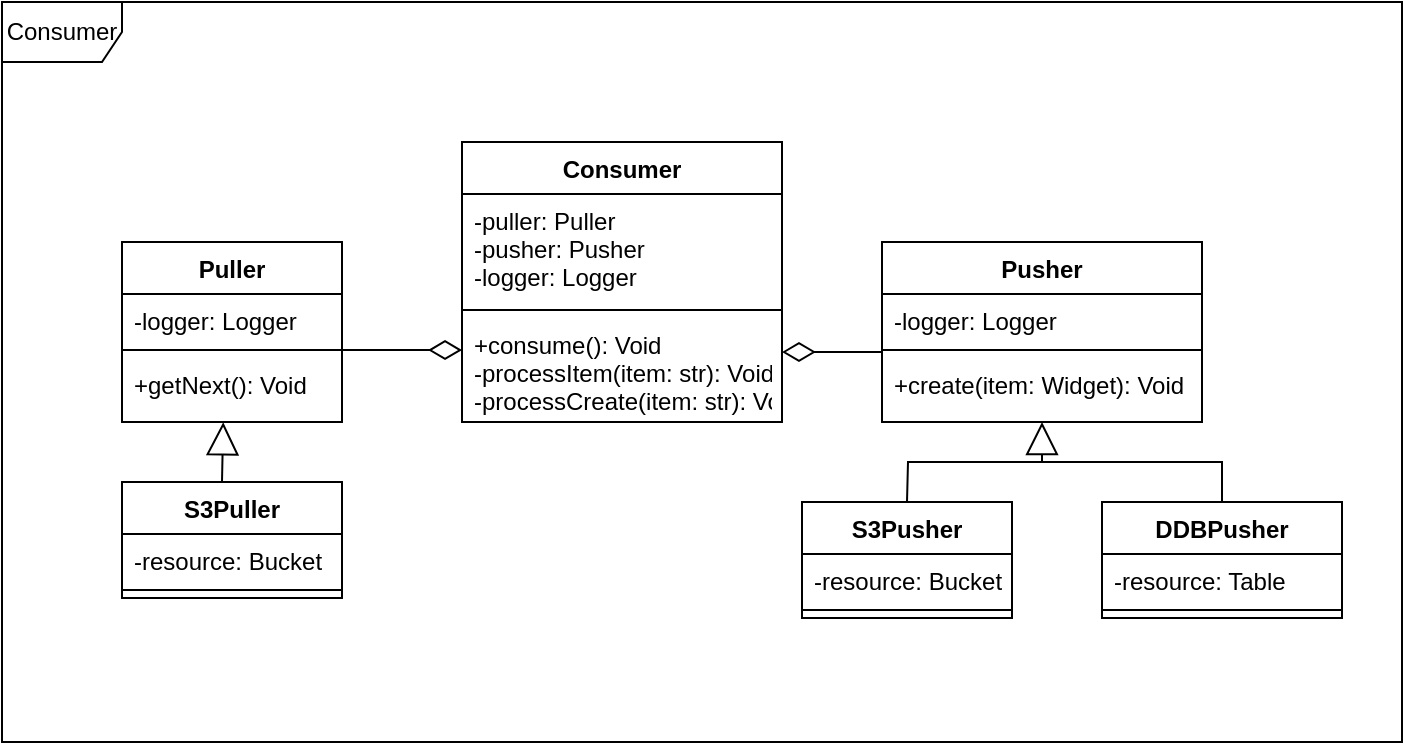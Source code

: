 <mxfile version="20.5.1" type="device"><diagram id="P4-qd9ZmCIGyRa5R4IMU" name="Page-1"><mxGraphModel dx="1178" dy="641" grid="1" gridSize="10" guides="1" tooltips="1" connect="1" arrows="1" fold="1" page="1" pageScale="1" pageWidth="850" pageHeight="1100" math="0" shadow="0"><root><mxCell id="0"/><mxCell id="1" parent="0"/><mxCell id="scA4JSxjRdj55viir4Tb-5" value="Consumer" style="swimlane;fontStyle=1;align=center;verticalAlign=top;childLayout=stackLayout;horizontal=1;startSize=26;horizontalStack=0;resizeParent=1;resizeParentMax=0;resizeLast=0;collapsible=1;marginBottom=0;" parent="1" vertex="1"><mxGeometry x="360" y="390" width="160" height="140" as="geometry"/></mxCell><mxCell id="scA4JSxjRdj55viir4Tb-6" value="-puller: Puller&#10;-pusher: Pusher&#10;-logger: Logger" style="text;strokeColor=none;fillColor=none;align=left;verticalAlign=top;spacingLeft=4;spacingRight=4;overflow=hidden;rotatable=0;points=[[0,0.5],[1,0.5]];portConstraint=eastwest;" parent="scA4JSxjRdj55viir4Tb-5" vertex="1"><mxGeometry y="26" width="160" height="54" as="geometry"/></mxCell><mxCell id="scA4JSxjRdj55viir4Tb-7" value="" style="line;strokeWidth=1;fillColor=none;align=left;verticalAlign=middle;spacingTop=-1;spacingLeft=3;spacingRight=3;rotatable=0;labelPosition=right;points=[];portConstraint=eastwest;strokeColor=inherit;" parent="scA4JSxjRdj55viir4Tb-5" vertex="1"><mxGeometry y="80" width="160" height="8" as="geometry"/></mxCell><mxCell id="scA4JSxjRdj55viir4Tb-8" value="+consume(): Void&#10;-processItem(item: str): Void&#10;-processCreate(item: str): Void&#10;" style="text;strokeColor=none;fillColor=none;align=left;verticalAlign=top;spacingLeft=4;spacingRight=4;overflow=hidden;rotatable=0;points=[[0,0.5],[1,0.5]];portConstraint=eastwest;" parent="scA4JSxjRdj55viir4Tb-5" vertex="1"><mxGeometry y="88" width="160" height="52" as="geometry"/></mxCell><mxCell id="scA4JSxjRdj55viir4Tb-9" value="Pusher" style="swimlane;fontStyle=1;align=center;verticalAlign=top;childLayout=stackLayout;horizontal=1;startSize=26;horizontalStack=0;resizeParent=1;resizeParentMax=0;resizeLast=0;collapsible=1;marginBottom=0;" parent="1" vertex="1"><mxGeometry x="570" y="440" width="160" height="90" as="geometry"/></mxCell><mxCell id="scA4JSxjRdj55viir4Tb-10" value="-logger: Logger" style="text;strokeColor=none;fillColor=none;align=left;verticalAlign=top;spacingLeft=4;spacingRight=4;overflow=hidden;rotatable=0;points=[[0,0.5],[1,0.5]];portConstraint=eastwest;" parent="scA4JSxjRdj55viir4Tb-9" vertex="1"><mxGeometry y="26" width="160" height="24" as="geometry"/></mxCell><mxCell id="scA4JSxjRdj55viir4Tb-11" value="" style="line;strokeWidth=1;fillColor=none;align=left;verticalAlign=middle;spacingTop=-1;spacingLeft=3;spacingRight=3;rotatable=0;labelPosition=right;points=[];portConstraint=eastwest;strokeColor=inherit;" parent="scA4JSxjRdj55viir4Tb-9" vertex="1"><mxGeometry y="50" width="160" height="8" as="geometry"/></mxCell><mxCell id="scA4JSxjRdj55viir4Tb-12" value="+create(item: Widget): Void" style="text;strokeColor=none;fillColor=none;align=left;verticalAlign=top;spacingLeft=4;spacingRight=4;overflow=hidden;rotatable=0;points=[[0,0.5],[1,0.5]];portConstraint=eastwest;" parent="scA4JSxjRdj55viir4Tb-9" vertex="1"><mxGeometry y="58" width="160" height="32" as="geometry"/></mxCell><mxCell id="scA4JSxjRdj55viir4Tb-13" value="S3Pusher" style="swimlane;fontStyle=1;align=center;verticalAlign=top;childLayout=stackLayout;horizontal=1;startSize=26;horizontalStack=0;resizeParent=1;resizeParentMax=0;resizeLast=0;collapsible=1;marginBottom=0;" parent="1" vertex="1"><mxGeometry x="530" y="570" width="105" height="58" as="geometry"/></mxCell><mxCell id="scA4JSxjRdj55viir4Tb-14" value="-resource: Bucket" style="text;strokeColor=none;fillColor=none;align=left;verticalAlign=top;spacingLeft=4;spacingRight=4;overflow=hidden;rotatable=0;points=[[0,0.5],[1,0.5]];portConstraint=eastwest;" parent="scA4JSxjRdj55viir4Tb-13" vertex="1"><mxGeometry y="26" width="105" height="24" as="geometry"/></mxCell><mxCell id="scA4JSxjRdj55viir4Tb-15" value="" style="line;strokeWidth=1;fillColor=none;align=left;verticalAlign=middle;spacingTop=-1;spacingLeft=3;spacingRight=3;rotatable=0;labelPosition=right;points=[];portConstraint=eastwest;strokeColor=inherit;" parent="scA4JSxjRdj55viir4Tb-13" vertex="1"><mxGeometry y="50" width="105" height="8" as="geometry"/></mxCell><mxCell id="scA4JSxjRdj55viir4Tb-19" value="DDBPusher" style="swimlane;fontStyle=1;align=center;verticalAlign=top;childLayout=stackLayout;horizontal=1;startSize=26;horizontalStack=0;resizeParent=1;resizeParentMax=0;resizeLast=0;collapsible=1;marginBottom=0;" parent="1" vertex="1"><mxGeometry x="680" y="570" width="120" height="58" as="geometry"/></mxCell><mxCell id="scA4JSxjRdj55viir4Tb-20" value="-resource: Table" style="text;strokeColor=none;fillColor=none;align=left;verticalAlign=top;spacingLeft=4;spacingRight=4;overflow=hidden;rotatable=0;points=[[0,0.5],[1,0.5]];portConstraint=eastwest;" parent="scA4JSxjRdj55viir4Tb-19" vertex="1"><mxGeometry y="26" width="120" height="24" as="geometry"/></mxCell><mxCell id="scA4JSxjRdj55viir4Tb-21" value="" style="line;strokeWidth=1;fillColor=none;align=left;verticalAlign=middle;spacingTop=-1;spacingLeft=3;spacingRight=3;rotatable=0;labelPosition=right;points=[];portConstraint=eastwest;strokeColor=inherit;" parent="scA4JSxjRdj55viir4Tb-19" vertex="1"><mxGeometry y="50" width="120" height="8" as="geometry"/></mxCell><mxCell id="scA4JSxjRdj55viir4Tb-22" value="Puller" style="swimlane;fontStyle=1;align=center;verticalAlign=top;childLayout=stackLayout;horizontal=1;startSize=26;horizontalStack=0;resizeParent=1;resizeParentMax=0;resizeLast=0;collapsible=1;marginBottom=0;" parent="1" vertex="1"><mxGeometry x="190" y="440" width="110" height="90" as="geometry"/></mxCell><mxCell id="scA4JSxjRdj55viir4Tb-23" value="-logger: Logger" style="text;strokeColor=none;fillColor=none;align=left;verticalAlign=top;spacingLeft=4;spacingRight=4;overflow=hidden;rotatable=0;points=[[0,0.5],[1,0.5]];portConstraint=eastwest;" parent="scA4JSxjRdj55viir4Tb-22" vertex="1"><mxGeometry y="26" width="110" height="24" as="geometry"/></mxCell><mxCell id="scA4JSxjRdj55viir4Tb-24" value="" style="line;strokeWidth=1;fillColor=none;align=left;verticalAlign=middle;spacingTop=-1;spacingLeft=3;spacingRight=3;rotatable=0;labelPosition=right;points=[];portConstraint=eastwest;strokeColor=inherit;" parent="scA4JSxjRdj55viir4Tb-22" vertex="1"><mxGeometry y="50" width="110" height="8" as="geometry"/></mxCell><mxCell id="scA4JSxjRdj55viir4Tb-25" value="+getNext(): Void" style="text;strokeColor=none;fillColor=none;align=left;verticalAlign=top;spacingLeft=4;spacingRight=4;overflow=hidden;rotatable=0;points=[[0,0.5],[1,0.5]];portConstraint=eastwest;" parent="scA4JSxjRdj55viir4Tb-22" vertex="1"><mxGeometry y="58" width="110" height="32" as="geometry"/></mxCell><mxCell id="scA4JSxjRdj55viir4Tb-26" value="S3Puller" style="swimlane;fontStyle=1;align=center;verticalAlign=top;childLayout=stackLayout;horizontal=1;startSize=26;horizontalStack=0;resizeParent=1;resizeParentMax=0;resizeLast=0;collapsible=1;marginBottom=0;" parent="1" vertex="1"><mxGeometry x="190" y="560" width="110" height="58" as="geometry"/></mxCell><mxCell id="scA4JSxjRdj55viir4Tb-27" value="-resource: Bucket" style="text;strokeColor=none;fillColor=none;align=left;verticalAlign=top;spacingLeft=4;spacingRight=4;overflow=hidden;rotatable=0;points=[[0,0.5],[1,0.5]];portConstraint=eastwest;" parent="scA4JSxjRdj55viir4Tb-26" vertex="1"><mxGeometry y="26" width="110" height="24" as="geometry"/></mxCell><mxCell id="scA4JSxjRdj55viir4Tb-28" value="" style="line;strokeWidth=1;fillColor=none;align=left;verticalAlign=middle;spacingTop=-1;spacingLeft=3;spacingRight=3;rotatable=0;labelPosition=right;points=[];portConstraint=eastwest;strokeColor=inherit;" parent="scA4JSxjRdj55viir4Tb-26" vertex="1"><mxGeometry y="50" width="110" height="8" as="geometry"/></mxCell><mxCell id="scA4JSxjRdj55viir4Tb-118" value="" style="endArrow=diamondThin;html=1;rounded=0;strokeColor=default;endFill=0;entryX=0;entryY=0.308;entryDx=0;entryDy=0;entryPerimeter=0;endSize=14;" parent="1" source="scA4JSxjRdj55viir4Tb-24" target="scA4JSxjRdj55viir4Tb-8" edge="1"><mxGeometry width="50" height="50" relative="1" as="geometry"><mxPoint x="310" y="490" as="sourcePoint"/><mxPoint x="350" y="504" as="targetPoint"/></mxGeometry></mxCell><mxCell id="scA4JSxjRdj55viir4Tb-119" value="" style="endArrow=diamondThin;html=1;rounded=0;strokeColor=default;endFill=0;entryX=1;entryY=0.327;entryDx=0;entryDy=0;entryPerimeter=0;endSize=14;exitX=0;exitY=0.625;exitDx=0;exitDy=0;exitPerimeter=0;" parent="1" source="scA4JSxjRdj55viir4Tb-11" target="scA4JSxjRdj55viir4Tb-8" edge="1"><mxGeometry width="50" height="50" relative="1" as="geometry"><mxPoint x="560" y="500" as="sourcePoint"/><mxPoint x="500" y="550.006" as="targetPoint"/></mxGeometry></mxCell><mxCell id="scA4JSxjRdj55viir4Tb-120" value="" style="endArrow=block;html=1;rounded=0;strokeColor=default;endSize=14;endFill=0;exitX=0.5;exitY=0;exitDx=0;exitDy=0;" parent="1" source="scA4JSxjRdj55viir4Tb-13" target="scA4JSxjRdj55viir4Tb-12" edge="1"><mxGeometry width="50" height="50" relative="1" as="geometry"><mxPoint x="540" y="530" as="sourcePoint"/><mxPoint x="590" y="550" as="targetPoint"/><Array as="points"><mxPoint x="583" y="550"/><mxPoint x="650" y="550"/></Array></mxGeometry></mxCell><mxCell id="scA4JSxjRdj55viir4Tb-121" value="" style="endArrow=none;html=1;rounded=0;strokeColor=default;endSize=14;endFill=0;" parent="1" source="scA4JSxjRdj55viir4Tb-19" edge="1"><mxGeometry width="50" height="50" relative="1" as="geometry"><mxPoint x="790" y="550" as="sourcePoint"/><mxPoint x="650" y="550" as="targetPoint"/><Array as="points"><mxPoint x="740" y="550"/></Array></mxGeometry></mxCell><mxCell id="scA4JSxjRdj55viir4Tb-122" value="" style="endArrow=block;html=1;rounded=0;strokeColor=default;endSize=14;endFill=0;entryX=0.46;entryY=1.004;entryDx=0;entryDy=0;entryPerimeter=0;" parent="1" source="scA4JSxjRdj55viir4Tb-26" target="scA4JSxjRdj55viir4Tb-25" edge="1"><mxGeometry width="50" height="50" relative="1" as="geometry"><mxPoint x="190" y="570" as="sourcePoint"/><mxPoint x="257.5" y="530" as="targetPoint"/><Array as="points"><mxPoint x="240" y="560"/></Array></mxGeometry></mxCell><mxCell id="yU1BA7W72I3AMEyM_-aQ-1" value="Consumer" style="shape=umlFrame;whiteSpace=wrap;html=1;" vertex="1" parent="1"><mxGeometry x="130" y="320" width="700" height="370" as="geometry"/></mxCell></root></mxGraphModel></diagram></mxfile>
